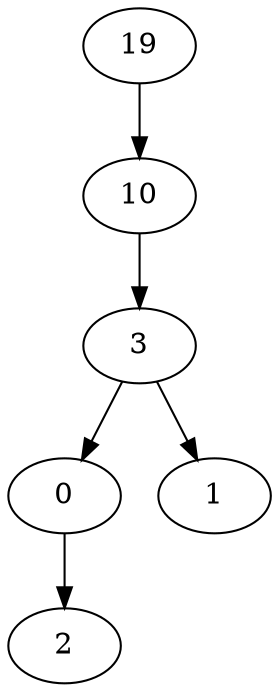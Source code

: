digraph arbol {19 -> 10[Label=3];
0 -> 2[Label=6];
3 -> 0[Label=5];
3 -> 1[Label=1];
10 -> 3[Label=2];
}